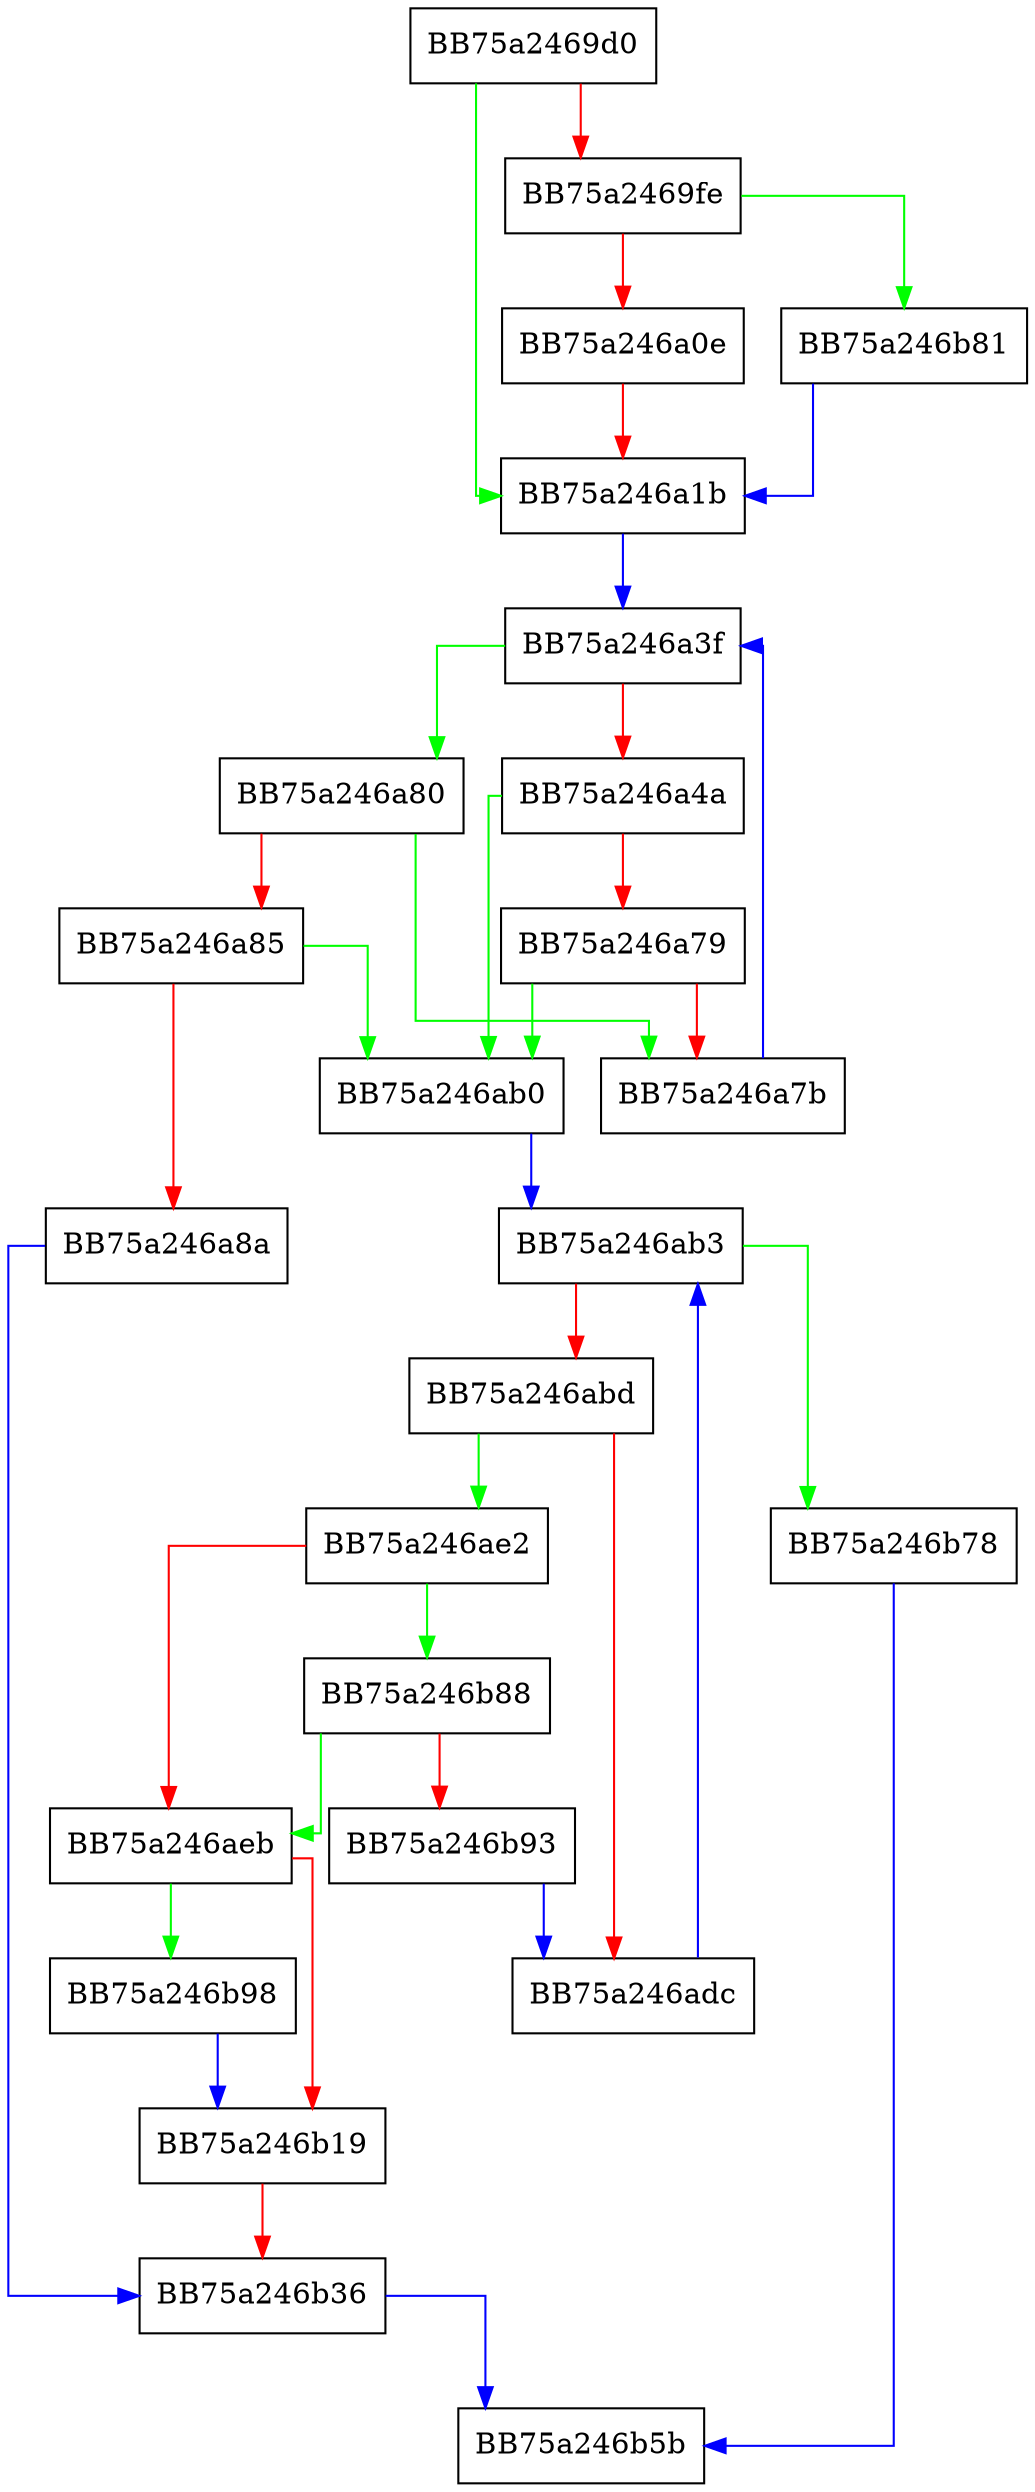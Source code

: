 digraph fsemu_findfile {
  node [shape="box"];
  graph [splines=ortho];
  BB75a2469d0 -> BB75a246a1b [color="green"];
  BB75a2469d0 -> BB75a2469fe [color="red"];
  BB75a2469fe -> BB75a246b81 [color="green"];
  BB75a2469fe -> BB75a246a0e [color="red"];
  BB75a246a0e -> BB75a246a1b [color="red"];
  BB75a246a1b -> BB75a246a3f [color="blue"];
  BB75a246a3f -> BB75a246a80 [color="green"];
  BB75a246a3f -> BB75a246a4a [color="red"];
  BB75a246a4a -> BB75a246ab0 [color="green"];
  BB75a246a4a -> BB75a246a79 [color="red"];
  BB75a246a79 -> BB75a246ab0 [color="green"];
  BB75a246a79 -> BB75a246a7b [color="red"];
  BB75a246a7b -> BB75a246a3f [color="blue"];
  BB75a246a80 -> BB75a246a7b [color="green"];
  BB75a246a80 -> BB75a246a85 [color="red"];
  BB75a246a85 -> BB75a246ab0 [color="green"];
  BB75a246a85 -> BB75a246a8a [color="red"];
  BB75a246a8a -> BB75a246b36 [color="blue"];
  BB75a246ab0 -> BB75a246ab3 [color="blue"];
  BB75a246ab3 -> BB75a246b78 [color="green"];
  BB75a246ab3 -> BB75a246abd [color="red"];
  BB75a246abd -> BB75a246ae2 [color="green"];
  BB75a246abd -> BB75a246adc [color="red"];
  BB75a246adc -> BB75a246ab3 [color="blue"];
  BB75a246ae2 -> BB75a246b88 [color="green"];
  BB75a246ae2 -> BB75a246aeb [color="red"];
  BB75a246aeb -> BB75a246b98 [color="green"];
  BB75a246aeb -> BB75a246b19 [color="red"];
  BB75a246b19 -> BB75a246b36 [color="red"];
  BB75a246b36 -> BB75a246b5b [color="blue"];
  BB75a246b78 -> BB75a246b5b [color="blue"];
  BB75a246b81 -> BB75a246a1b [color="blue"];
  BB75a246b88 -> BB75a246aeb [color="green"];
  BB75a246b88 -> BB75a246b93 [color="red"];
  BB75a246b93 -> BB75a246adc [color="blue"];
  BB75a246b98 -> BB75a246b19 [color="blue"];
}